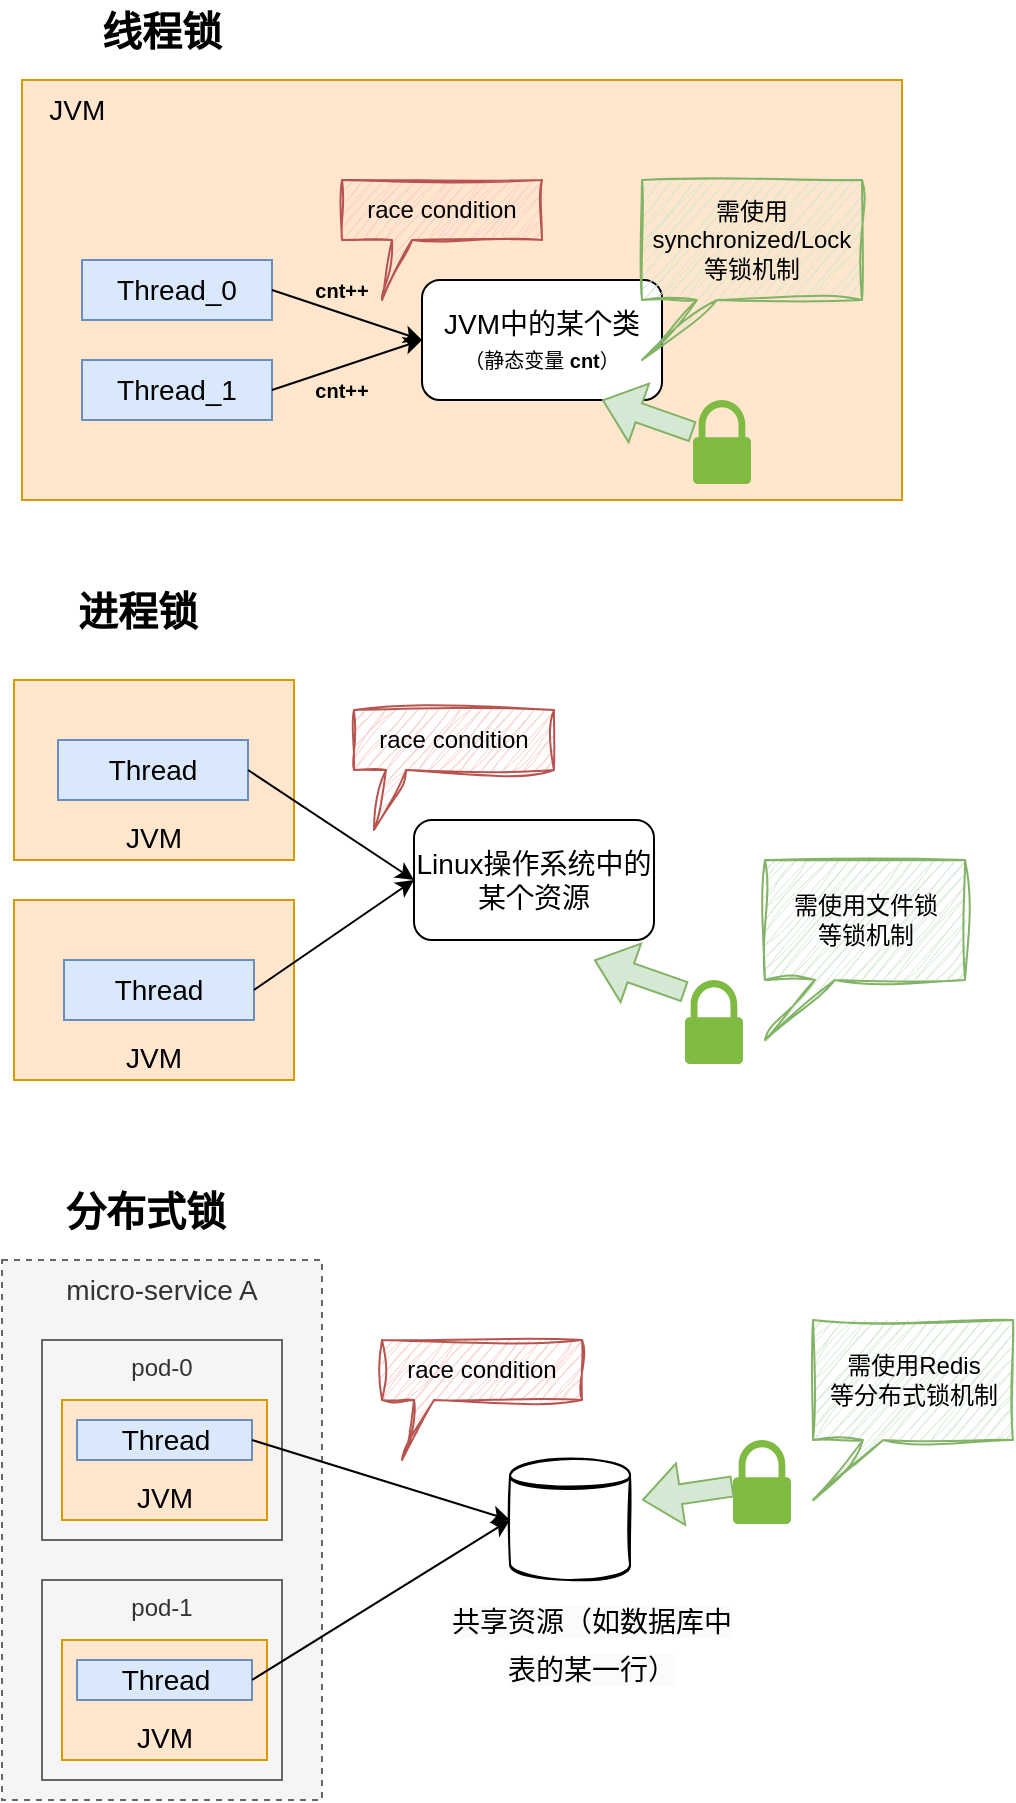 <mxfile version="24.6.4" type="device">
  <diagram name="Page-1" id="GOc3L2S9jAjDeSrN-pxP">
    <mxGraphModel dx="1036" dy="614" grid="1" gridSize="10" guides="1" tooltips="1" connect="1" arrows="1" fold="1" page="1" pageScale="1" pageWidth="827" pageHeight="1169" math="0" shadow="0">
      <root>
        <mxCell id="0" />
        <mxCell id="1" parent="0" />
        <mxCell id="1KCFlJfuKgQnNo9uZqeQ-33" value="&lt;font style=&quot;font-size: 14px;&quot;&gt;JVM&lt;/font&gt;" style="rounded=0;whiteSpace=wrap;html=1;verticalAlign=bottom;fillColor=#ffe6cc;strokeColor=#d79b00;" parent="1" vertex="1">
          <mxGeometry x="176" y="350" width="140" height="90" as="geometry" />
        </mxCell>
        <mxCell id="1KCFlJfuKgQnNo9uZqeQ-20" value="&lt;font style=&quot;font-size: 14px;&quot;&gt;&amp;nbsp; &amp;nbsp;JVM&lt;/font&gt;" style="rounded=0;whiteSpace=wrap;html=1;verticalAlign=top;fillColor=#ffe6cc;strokeColor=#d79b00;align=left;" parent="1" vertex="1">
          <mxGeometry x="180" y="50" width="440" height="210" as="geometry" />
        </mxCell>
        <mxCell id="1KCFlJfuKgQnNo9uZqeQ-6" value="&lt;font style=&quot;font-size: 14px;&quot;&gt;micro-service A&lt;/font&gt;" style="rounded=0;whiteSpace=wrap;html=1;verticalAlign=top;dashed=1;fillColor=#f5f5f5;strokeColor=#666666;fontColor=#333333;" parent="1" vertex="1">
          <mxGeometry x="170" y="640" width="160" height="270" as="geometry" />
        </mxCell>
        <mxCell id="1KCFlJfuKgQnNo9uZqeQ-7" value="Thread_0" style="rounded=0;whiteSpace=wrap;html=1;fontSize=14;fillColor=#dae8fc;strokeColor=#6c8ebf;" parent="1" vertex="1">
          <mxGeometry x="210" y="140" width="95" height="30" as="geometry" />
        </mxCell>
        <mxCell id="1KCFlJfuKgQnNo9uZqeQ-8" value="Thread_1" style="rounded=0;whiteSpace=wrap;html=1;fontSize=14;fillColor=#dae8fc;strokeColor=#6c8ebf;" parent="1" vertex="1">
          <mxGeometry x="210" y="190" width="95" height="30" as="geometry" />
        </mxCell>
        <mxCell id="1KCFlJfuKgQnNo9uZqeQ-10" value="JVM中的某个类&lt;br&gt;&lt;font style=&quot;font-size: 10px;&quot;&gt;（静态变量 &lt;b&gt;cnt&lt;/b&gt;）&lt;/font&gt;" style="rounded=1;whiteSpace=wrap;html=1;fontSize=14;" parent="1" vertex="1">
          <mxGeometry x="380" y="150" width="120" height="60" as="geometry" />
        </mxCell>
        <mxCell id="1KCFlJfuKgQnNo9uZqeQ-11" value="" style="endArrow=classic;html=1;rounded=0;fontSize=14;exitX=1;exitY=0.5;exitDx=0;exitDy=0;entryX=0;entryY=0.5;entryDx=0;entryDy=0;" parent="1" source="1KCFlJfuKgQnNo9uZqeQ-7" target="1KCFlJfuKgQnNo9uZqeQ-10" edge="1">
          <mxGeometry width="50" height="50" relative="1" as="geometry">
            <mxPoint x="280" y="290" as="sourcePoint" />
            <mxPoint x="330" y="240" as="targetPoint" />
          </mxGeometry>
        </mxCell>
        <mxCell id="1KCFlJfuKgQnNo9uZqeQ-12" value="" style="endArrow=classic;html=1;rounded=0;fontSize=14;exitX=1;exitY=0.5;exitDx=0;exitDy=0;entryX=0;entryY=0.5;entryDx=0;entryDy=0;" parent="1" source="1KCFlJfuKgQnNo9uZqeQ-8" target="1KCFlJfuKgQnNo9uZqeQ-10" edge="1">
          <mxGeometry width="50" height="50" relative="1" as="geometry">
            <mxPoint x="290" y="165" as="sourcePoint" />
            <mxPoint x="380" y="190" as="targetPoint" />
          </mxGeometry>
        </mxCell>
        <mxCell id="1KCFlJfuKgQnNo9uZqeQ-13" value="&lt;b&gt;cnt++&lt;/b&gt;" style="text;html=1;strokeColor=none;fillColor=none;align=center;verticalAlign=middle;whiteSpace=wrap;rounded=0;fontSize=10;" parent="1" vertex="1">
          <mxGeometry x="310" y="140" width="60" height="30" as="geometry" />
        </mxCell>
        <mxCell id="1KCFlJfuKgQnNo9uZqeQ-14" value="&lt;b&gt;cnt++&lt;/b&gt;" style="text;html=1;strokeColor=none;fillColor=none;align=center;verticalAlign=middle;whiteSpace=wrap;rounded=0;fontSize=10;" parent="1" vertex="1">
          <mxGeometry x="310" y="190" width="60" height="30" as="geometry" />
        </mxCell>
        <mxCell id="1KCFlJfuKgQnNo9uZqeQ-15" value="&lt;font style=&quot;font-size: 12px;&quot;&gt;race condition&lt;/font&gt;" style="shape=callout;whiteSpace=wrap;html=1;perimeter=calloutPerimeter;rounded=0;fontSize=10;base=10;size=30;position=0.25;position2=0.2;fillColor=#f8cecc;strokeColor=#b85450;shadow=0;sketch=1;curveFitting=1;jiggle=2;" parent="1" vertex="1">
          <mxGeometry x="340" y="100" width="100" height="60" as="geometry" />
        </mxCell>
        <mxCell id="1KCFlJfuKgQnNo9uZqeQ-16" value="&lt;font size=&quot;1&quot; style=&quot;&quot;&gt;&lt;b style=&quot;font-size: 20px;&quot;&gt;线程锁&lt;/b&gt;&lt;/font&gt;" style="text;html=1;strokeColor=none;fillColor=none;align=center;verticalAlign=middle;whiteSpace=wrap;rounded=0;fontSize=12;" parent="1" vertex="1">
          <mxGeometry x="210" y="10" width="80" height="30" as="geometry" />
        </mxCell>
        <mxCell id="1KCFlJfuKgQnNo9uZqeQ-19" value="&lt;font style=&quot;font-size: 12px;&quot;&gt;需使用 synchronized/Lock等锁机制&lt;/font&gt;" style="shape=callout;whiteSpace=wrap;html=1;perimeter=calloutPerimeter;rounded=0;fontSize=10;base=10;size=30;position=0.25;position2=0;fillColor=#d5e8d4;strokeColor=#82b366;shadow=0;sketch=1;curveFitting=1;jiggle=2;" parent="1" vertex="1">
          <mxGeometry x="490" y="100" width="110" height="90" as="geometry" />
        </mxCell>
        <mxCell id="1KCFlJfuKgQnNo9uZqeQ-21" value="&lt;font style=&quot;font-size: 14px;&quot;&gt;JVM&lt;/font&gt;" style="rounded=0;whiteSpace=wrap;html=1;verticalAlign=bottom;fillColor=#ffe6cc;strokeColor=#d79b00;" parent="1" vertex="1">
          <mxGeometry x="176" y="460" width="140" height="90" as="geometry" />
        </mxCell>
        <mxCell id="1KCFlJfuKgQnNo9uZqeQ-22" value="Thread" style="rounded=0;whiteSpace=wrap;html=1;fontSize=14;fillColor=#dae8fc;strokeColor=#6c8ebf;" parent="1" vertex="1">
          <mxGeometry x="198" y="380" width="95" height="30" as="geometry" />
        </mxCell>
        <mxCell id="1KCFlJfuKgQnNo9uZqeQ-23" value="Thread" style="rounded=0;whiteSpace=wrap;html=1;fontSize=14;fillColor=#dae8fc;strokeColor=#6c8ebf;" parent="1" vertex="1">
          <mxGeometry x="201" y="490" width="95" height="30" as="geometry" />
        </mxCell>
        <mxCell id="1KCFlJfuKgQnNo9uZqeQ-24" value="Linux操作系统中的某个资源" style="rounded=1;whiteSpace=wrap;html=1;fontSize=14;" parent="1" vertex="1">
          <mxGeometry x="376" y="420" width="120" height="60" as="geometry" />
        </mxCell>
        <mxCell id="1KCFlJfuKgQnNo9uZqeQ-25" value="" style="endArrow=classic;html=1;rounded=0;fontSize=14;exitX=1;exitY=0.5;exitDx=0;exitDy=0;entryX=0;entryY=0.5;entryDx=0;entryDy=0;" parent="1" source="1KCFlJfuKgQnNo9uZqeQ-22" target="1KCFlJfuKgQnNo9uZqeQ-24" edge="1">
          <mxGeometry width="50" height="50" relative="1" as="geometry">
            <mxPoint x="266" y="480" as="sourcePoint" />
            <mxPoint x="316" y="430" as="targetPoint" />
          </mxGeometry>
        </mxCell>
        <mxCell id="1KCFlJfuKgQnNo9uZqeQ-26" value="" style="endArrow=classic;html=1;rounded=0;fontSize=14;exitX=1;exitY=0.5;exitDx=0;exitDy=0;entryX=0;entryY=0.5;entryDx=0;entryDy=0;" parent="1" source="1KCFlJfuKgQnNo9uZqeQ-23" target="1KCFlJfuKgQnNo9uZqeQ-24" edge="1">
          <mxGeometry width="50" height="50" relative="1" as="geometry">
            <mxPoint x="276" y="355" as="sourcePoint" />
            <mxPoint x="366" y="380" as="targetPoint" />
          </mxGeometry>
        </mxCell>
        <mxCell id="1KCFlJfuKgQnNo9uZqeQ-29" value="&lt;font style=&quot;font-size: 12px;&quot;&gt;race condition&lt;/font&gt;" style="shape=callout;whiteSpace=wrap;html=1;perimeter=calloutPerimeter;rounded=0;fontSize=10;base=10;size=30;position=0.16;position2=0.1;fillColor=#f8cecc;strokeColor=#b85450;shadow=0;sketch=1;curveFitting=1;jiggle=2;" parent="1" vertex="1">
          <mxGeometry x="346" y="365" width="100" height="60" as="geometry" />
        </mxCell>
        <mxCell id="1KCFlJfuKgQnNo9uZqeQ-30" value="&lt;font size=&quot;1&quot; style=&quot;&quot;&gt;&lt;b style=&quot;font-size: 20px;&quot;&gt;进程锁&lt;/b&gt;&lt;/font&gt;" style="text;html=1;strokeColor=none;fillColor=none;align=center;verticalAlign=middle;whiteSpace=wrap;rounded=0;fontSize=12;" parent="1" vertex="1">
          <mxGeometry x="198" y="300" width="80" height="30" as="geometry" />
        </mxCell>
        <mxCell id="1KCFlJfuKgQnNo9uZqeQ-31" value="&lt;font style=&quot;font-size: 12px;&quot;&gt;需使用文件锁&lt;br&gt;等锁机制&lt;/font&gt;" style="shape=callout;whiteSpace=wrap;html=1;perimeter=calloutPerimeter;rounded=0;fontSize=10;base=10;size=30;position=0.25;position2=0;fillColor=#d5e8d4;strokeColor=#82b366;shadow=0;sketch=1;curveFitting=1;jiggle=2;" parent="1" vertex="1">
          <mxGeometry x="551.5" y="440" width="100" height="90" as="geometry" />
        </mxCell>
        <mxCell id="1KCFlJfuKgQnNo9uZqeQ-32" value="" style="sketch=0;pointerEvents=1;shadow=0;dashed=0;html=1;strokeColor=none;labelPosition=center;verticalLabelPosition=bottom;verticalAlign=top;outlineConnect=0;align=center;shape=mxgraph.office.security.lock_protected;fillColor=#7FBA42;rounded=0;glass=1;fontSize=20;" parent="1" vertex="1">
          <mxGeometry x="515.5" y="210" width="29" height="42" as="geometry" />
        </mxCell>
        <mxCell id="1KCFlJfuKgQnNo9uZqeQ-34" value="" style="sketch=0;pointerEvents=1;shadow=0;dashed=0;html=1;strokeColor=none;labelPosition=center;verticalLabelPosition=bottom;verticalAlign=top;outlineConnect=0;align=center;shape=mxgraph.office.security.lock_protected;fillColor=#7FBA42;rounded=0;glass=1;fontSize=20;" parent="1" vertex="1">
          <mxGeometry x="511.5" y="500" width="29" height="42" as="geometry" />
        </mxCell>
        <mxCell id="1KCFlJfuKgQnNo9uZqeQ-35" value="" style="shape=flexArrow;endArrow=classic;html=1;rounded=0;fontSize=20;curved=1;entryX=0.75;entryY=1;entryDx=0;entryDy=0;fillColor=#d5e8d4;strokeColor=#82b366;" parent="1" source="1KCFlJfuKgQnNo9uZqeQ-32" target="1KCFlJfuKgQnNo9uZqeQ-10" edge="1">
          <mxGeometry width="50" height="50" relative="1" as="geometry">
            <mxPoint x="490" y="260" as="sourcePoint" />
            <mxPoint x="540" y="210" as="targetPoint" />
          </mxGeometry>
        </mxCell>
        <mxCell id="1KCFlJfuKgQnNo9uZqeQ-36" value="" style="shape=flexArrow;endArrow=classic;html=1;rounded=0;fontSize=20;curved=1;entryX=0.75;entryY=1;entryDx=0;entryDy=0;fillColor=#d5e8d4;strokeColor=#82b366;" parent="1" edge="1">
          <mxGeometry width="50" height="50" relative="1" as="geometry">
            <mxPoint x="511.5" y="505.925" as="sourcePoint" />
            <mxPoint x="466" y="490" as="targetPoint" />
          </mxGeometry>
        </mxCell>
        <mxCell id="1KCFlJfuKgQnNo9uZqeQ-44" value="" style="group" parent="1" vertex="1" connectable="0">
          <mxGeometry x="190" y="680" width="120" height="100" as="geometry" />
        </mxCell>
        <mxCell id="1KCFlJfuKgQnNo9uZqeQ-3" value="pod-0" style="rounded=0;whiteSpace=wrap;html=1;fillColor=#f5f5f5;strokeColor=#666666;verticalAlign=top;fontColor=#333333;" parent="1KCFlJfuKgQnNo9uZqeQ-44" vertex="1">
          <mxGeometry width="120" height="100" as="geometry" />
        </mxCell>
        <mxCell id="1KCFlJfuKgQnNo9uZqeQ-39" value="&lt;font style=&quot;font-size: 14px;&quot;&gt;JVM&lt;/font&gt;" style="rounded=0;whiteSpace=wrap;html=1;verticalAlign=bottom;fillColor=#ffe6cc;strokeColor=#d79b00;" parent="1KCFlJfuKgQnNo9uZqeQ-44" vertex="1">
          <mxGeometry x="10" y="30" width="102.5" height="60" as="geometry" />
        </mxCell>
        <mxCell id="1KCFlJfuKgQnNo9uZqeQ-40" value="Thread" style="rounded=0;whiteSpace=wrap;html=1;fontSize=14;fillColor=#dae8fc;strokeColor=#6c8ebf;" parent="1KCFlJfuKgQnNo9uZqeQ-44" vertex="1">
          <mxGeometry x="17.5" y="40" width="87.5" height="20" as="geometry" />
        </mxCell>
        <mxCell id="1KCFlJfuKgQnNo9uZqeQ-45" value="" style="group" parent="1" vertex="1" connectable="0">
          <mxGeometry x="190" y="800" width="120" height="100" as="geometry" />
        </mxCell>
        <mxCell id="1KCFlJfuKgQnNo9uZqeQ-46" value="pod-1" style="rounded=0;whiteSpace=wrap;html=1;fillColor=#f5f5f5;strokeColor=#666666;verticalAlign=top;fontColor=#333333;" parent="1KCFlJfuKgQnNo9uZqeQ-45" vertex="1">
          <mxGeometry width="120" height="100" as="geometry" />
        </mxCell>
        <mxCell id="1KCFlJfuKgQnNo9uZqeQ-47" value="&lt;font style=&quot;font-size: 14px;&quot;&gt;JVM&lt;/font&gt;" style="rounded=0;whiteSpace=wrap;html=1;verticalAlign=bottom;fillColor=#ffe6cc;strokeColor=#d79b00;" parent="1KCFlJfuKgQnNo9uZqeQ-45" vertex="1">
          <mxGeometry x="10" y="30" width="102.5" height="60" as="geometry" />
        </mxCell>
        <mxCell id="1KCFlJfuKgQnNo9uZqeQ-48" value="Thread" style="rounded=0;whiteSpace=wrap;html=1;fontSize=14;fillColor=#dae8fc;strokeColor=#6c8ebf;" parent="1KCFlJfuKgQnNo9uZqeQ-45" vertex="1">
          <mxGeometry x="17.5" y="40" width="87.5" height="20" as="geometry" />
        </mxCell>
        <mxCell id="1KCFlJfuKgQnNo9uZqeQ-50" value="" style="shape=datastore;whiteSpace=wrap;html=1;rounded=0;shadow=0;glass=1;sketch=1;fontSize=20;" parent="1" vertex="1">
          <mxGeometry x="424" y="740" width="60" height="60" as="geometry" />
        </mxCell>
        <mxCell id="1KCFlJfuKgQnNo9uZqeQ-51" value="&lt;span style=&quot;color: rgb(0, 0, 0); font-family: Helvetica; font-size: 14px; font-style: normal; font-variant-ligatures: normal; font-variant-caps: normal; font-weight: 400; letter-spacing: normal; orphans: 2; text-indent: 0px; text-transform: none; widows: 2; word-spacing: 0px; -webkit-text-stroke-width: 0px; background-color: rgb(251, 251, 251); text-decoration-thickness: initial; text-decoration-style: initial; text-decoration-color: initial; float: none; display: inline !important;&quot;&gt;共享资源（如数据库中表的某一行）&lt;/span&gt;" style="text;whiteSpace=wrap;html=1;fontSize=20;align=center;" parent="1" vertex="1">
          <mxGeometry x="390" y="800" width="150" height="40" as="geometry" />
        </mxCell>
        <mxCell id="1KCFlJfuKgQnNo9uZqeQ-52" value="" style="endArrow=classic;html=1;rounded=0;fontSize=20;curved=1;exitX=1;exitY=0.5;exitDx=0;exitDy=0;entryX=0;entryY=0.5;entryDx=0;entryDy=0;" parent="1" source="1KCFlJfuKgQnNo9uZqeQ-48" target="1KCFlJfuKgQnNo9uZqeQ-50" edge="1">
          <mxGeometry width="50" height="50" relative="1" as="geometry">
            <mxPoint x="380" y="920" as="sourcePoint" />
            <mxPoint x="430" y="870" as="targetPoint" />
          </mxGeometry>
        </mxCell>
        <mxCell id="1KCFlJfuKgQnNo9uZqeQ-53" value="" style="endArrow=classic;html=1;rounded=0;fontSize=20;curved=1;exitX=1;exitY=0.5;exitDx=0;exitDy=0;entryX=0;entryY=0.5;entryDx=0;entryDy=0;" parent="1" source="1KCFlJfuKgQnNo9uZqeQ-40" target="1KCFlJfuKgQnNo9uZqeQ-50" edge="1">
          <mxGeometry width="50" height="50" relative="1" as="geometry">
            <mxPoint x="305" y="860" as="sourcePoint" />
            <mxPoint x="434" y="780" as="targetPoint" />
          </mxGeometry>
        </mxCell>
        <mxCell id="1KCFlJfuKgQnNo9uZqeQ-54" value="&lt;font style=&quot;font-size: 12px;&quot;&gt;race condition&lt;/font&gt;" style="shape=callout;whiteSpace=wrap;html=1;perimeter=calloutPerimeter;rounded=0;fontSize=10;base=10;size=30;position=0.16;position2=0.1;fillColor=#f8cecc;strokeColor=#b85450;shadow=0;sketch=1;curveFitting=1;jiggle=2;" parent="1" vertex="1">
          <mxGeometry x="360" y="680" width="100" height="60" as="geometry" />
        </mxCell>
        <mxCell id="1KCFlJfuKgQnNo9uZqeQ-55" value="&lt;font size=&quot;1&quot; style=&quot;&quot;&gt;&lt;b style=&quot;font-size: 20px;&quot;&gt;分布式锁&lt;/b&gt;&lt;/font&gt;" style="text;html=1;strokeColor=none;fillColor=none;align=center;verticalAlign=middle;whiteSpace=wrap;rounded=0;fontSize=12;" parent="1" vertex="1">
          <mxGeometry x="182" y="600" width="120" height="30" as="geometry" />
        </mxCell>
        <mxCell id="1KCFlJfuKgQnNo9uZqeQ-56" value="&lt;font style=&quot;font-size: 12px;&quot;&gt;需使用Redis&lt;br&gt;等分布式锁机制&lt;/font&gt;" style="shape=callout;whiteSpace=wrap;html=1;perimeter=calloutPerimeter;rounded=0;fontSize=10;base=10;size=30;position=0.25;position2=0;fillColor=#d5e8d4;strokeColor=#82b366;shadow=0;sketch=1;curveFitting=1;jiggle=2;" parent="1" vertex="1">
          <mxGeometry x="575.5" y="670" width="100" height="90" as="geometry" />
        </mxCell>
        <mxCell id="1KCFlJfuKgQnNo9uZqeQ-57" value="" style="sketch=0;pointerEvents=1;shadow=0;dashed=0;html=1;strokeColor=none;labelPosition=center;verticalLabelPosition=bottom;verticalAlign=top;outlineConnect=0;align=center;shape=mxgraph.office.security.lock_protected;fillColor=#7FBA42;rounded=0;glass=1;fontSize=20;" parent="1" vertex="1">
          <mxGeometry x="535.5" y="730" width="29" height="42" as="geometry" />
        </mxCell>
        <mxCell id="1KCFlJfuKgQnNo9uZqeQ-58" value="" style="shape=flexArrow;endArrow=classic;html=1;rounded=0;fontSize=20;curved=1;fillColor=#d5e8d4;strokeColor=#82b366;" parent="1" source="1KCFlJfuKgQnNo9uZqeQ-57" edge="1">
          <mxGeometry width="50" height="50" relative="1" as="geometry">
            <mxPoint x="535.5" y="735.925" as="sourcePoint" />
            <mxPoint x="490" y="760" as="targetPoint" />
          </mxGeometry>
        </mxCell>
      </root>
    </mxGraphModel>
  </diagram>
</mxfile>
